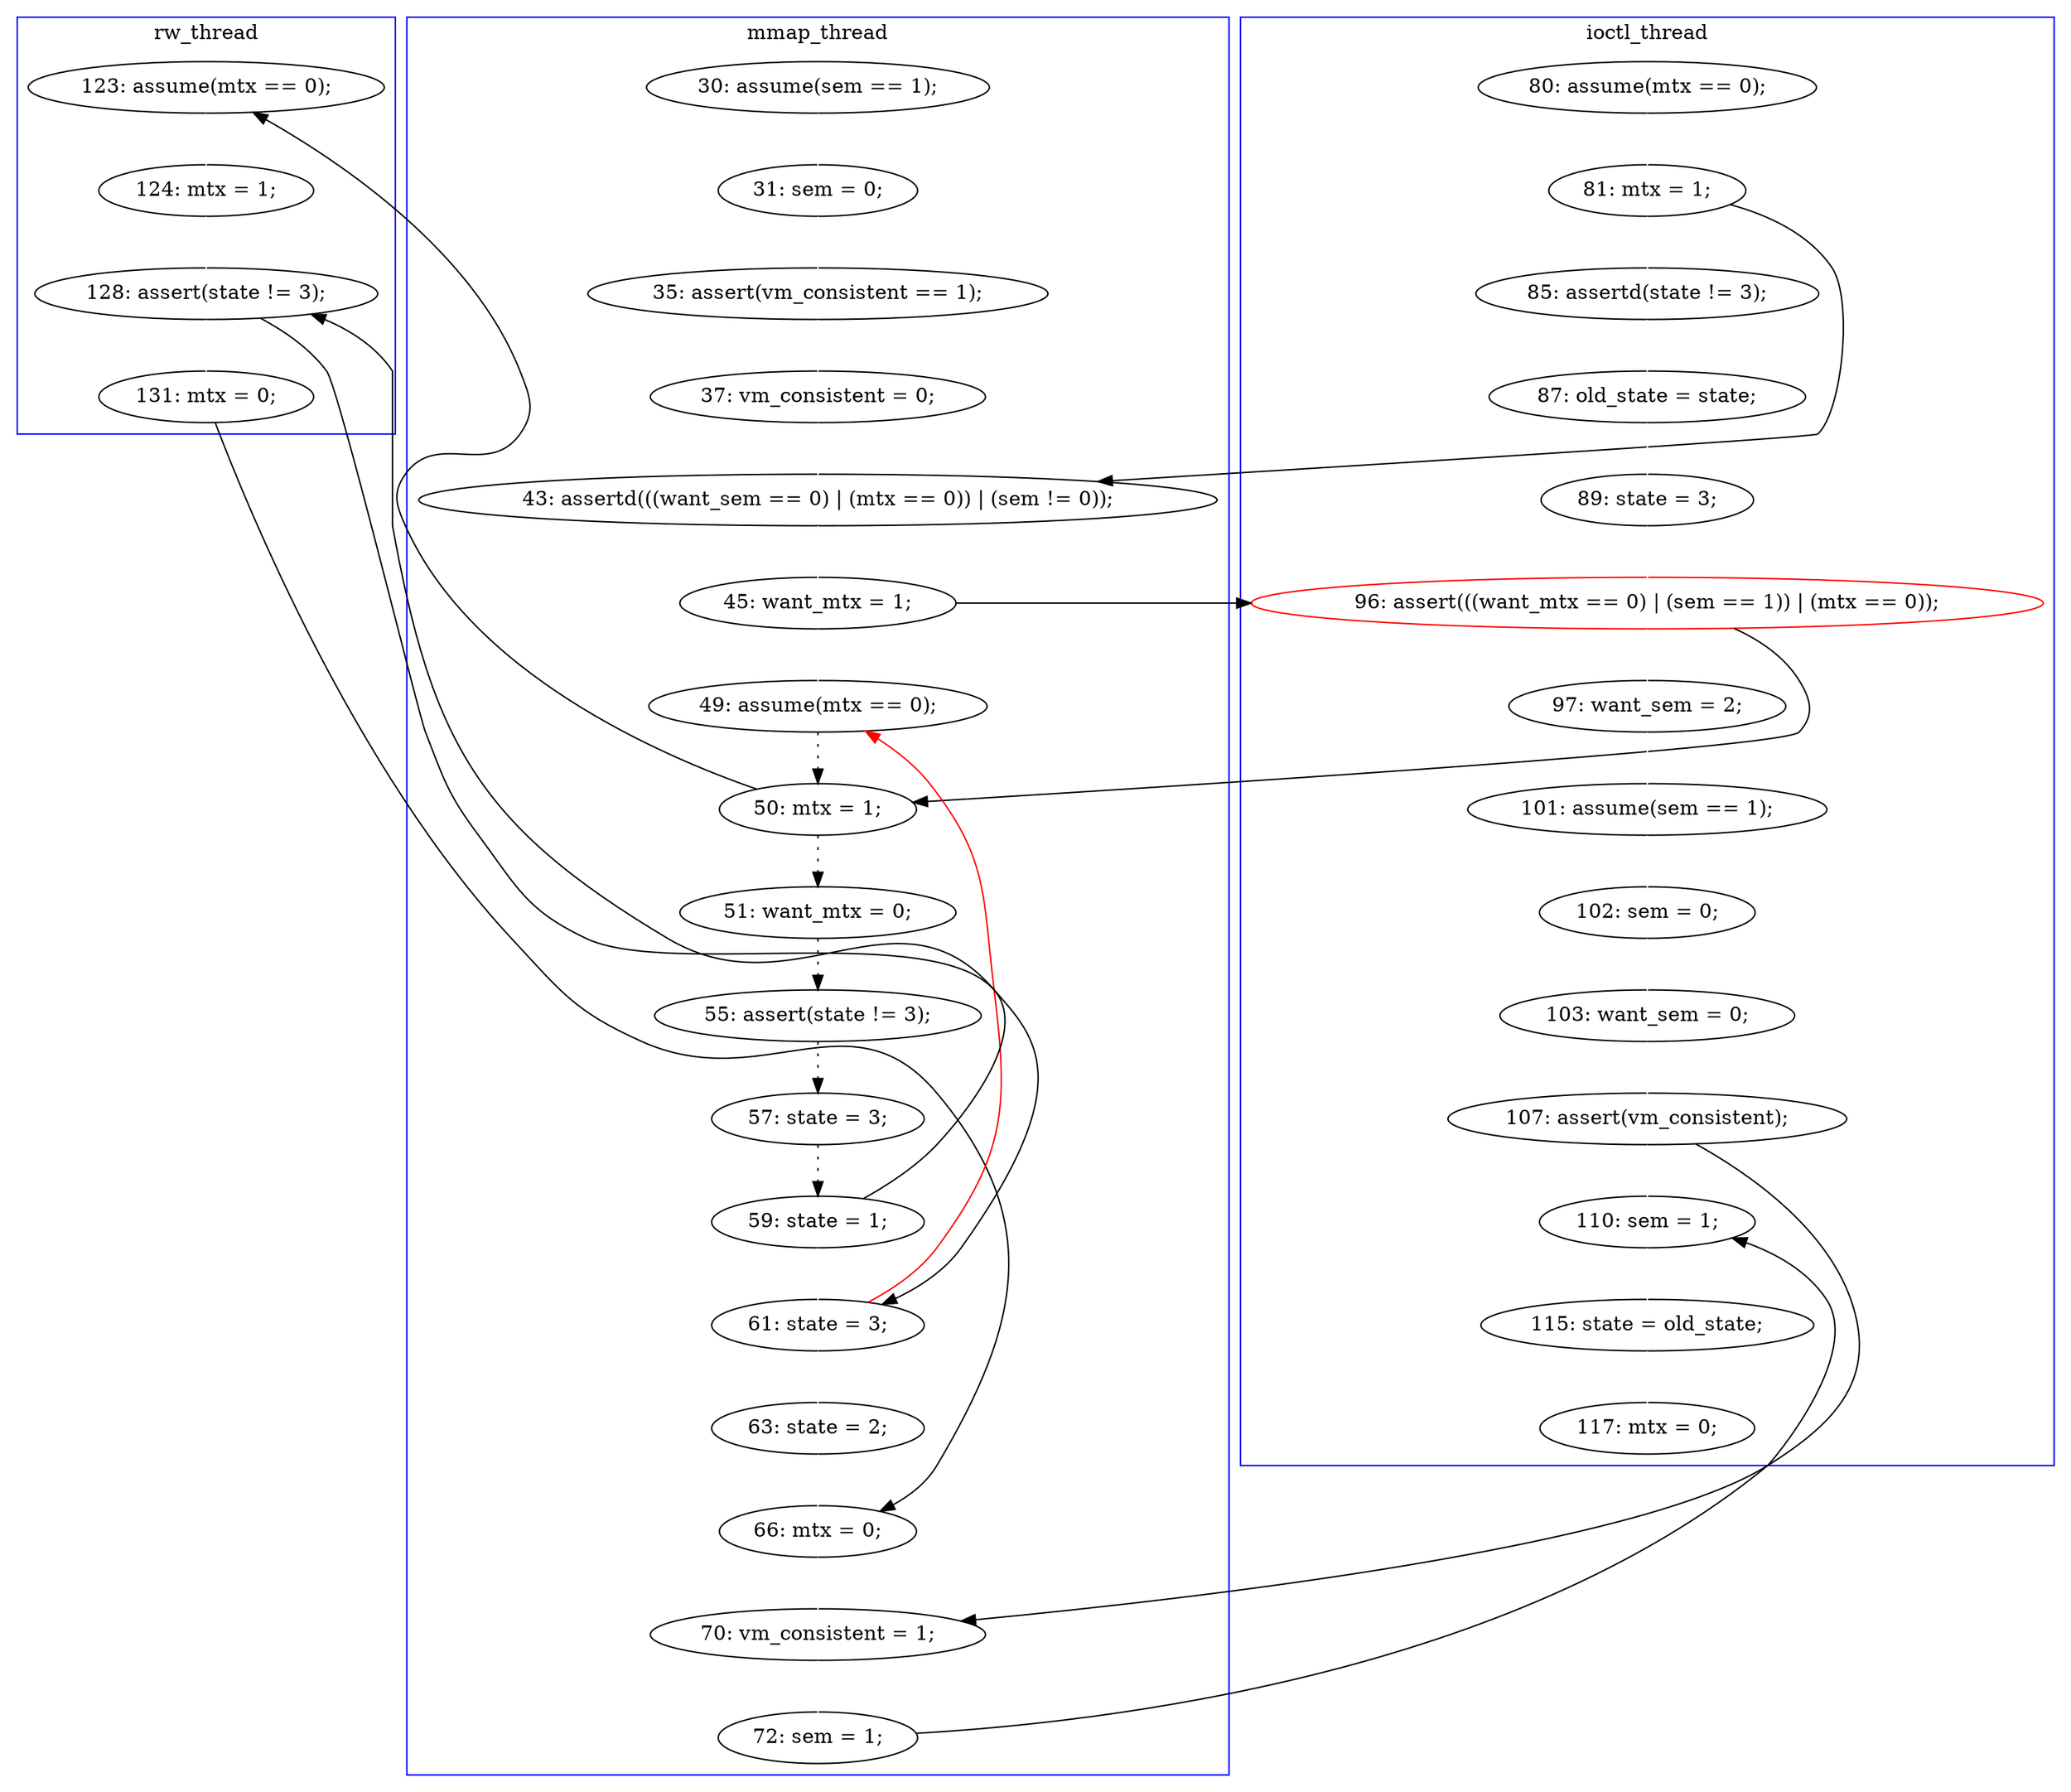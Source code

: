 digraph Counterexample {
	43 -> 45 [color = white, style = solid]
	36 -> 45 [color = black, style = solid, constraint = false]
	48 -> 53 [color = black, style = solid, constraint = false]
	16 -> 18 [color = white, style = solid]
	18 -> 19 [color = white, style = solid]
	54 -> 56 [color = white, style = solid]
	40 -> 44 [color = white, style = solid]
	26 -> 28 [color = black, style = solid, constraint = false]
	26 -> 37 [color = white, style = solid]
	24 -> 26 [color = white, style = solid]
	23 -> 27 [color = white, style = solid]
	35 -> 42 [color = black, style = solid, constraint = false]
	44 -> 47 [color = black, style = solid, constraint = false]
	14 -> 22 [color = black, style = solid, constraint = false]
	42 -> 43 [color = white, style = solid]
	45 -> 47 [color = white, style = solid]
	34 -> 35 [color = black, style = solid, constraint = false]
	30 -> 31 [color = black, style = dotted]
	35 -> 36 [color = white, style = solid]
	37 -> 38 [color = white, style = solid]
	13 -> 14 [color = white, style = solid]
	38 -> 39 [color = white, style = solid]
	42 -> 27 [color = red, style = solid, constraint = false]
	20 -> 21 [color = white, style = solid]
	27 -> 28 [color = black, style = dotted]
	23 -> 26 [color = black, style = solid, constraint = false]
	31 -> 34 [color = black, style = dotted]
	33 -> 35 [color = white, style = solid]
	44 -> 53 [color = white, style = solid]
	22 -> 23 [color = white, style = solid]
	21 -> 24 [color = white, style = solid]
	28 -> 29 [color = black, style = dotted]
	19 -> 22 [color = white, style = solid]
	14 -> 20 [color = white, style = solid]
	28 -> 32 [color = black, style = solid, constraint = false]
	15 -> 16 [color = white, style = solid]
	32 -> 33 [color = white, style = solid]
	53 -> 54 [color = white, style = solid]
	39 -> 40 [color = white, style = solid]
	47 -> 48 [color = white, style = solid]
	34 -> 42 [color = white, style = solid]
	29 -> 30 [color = black, style = dotted]
	subgraph cluster2 {
		label = ioctl_thread
		color = blue
		37  [label = "97: want_sem = 2;"]
		40  [label = "103: want_sem = 0;"]
		53  [label = "110: sem = 1;"]
		21  [label = "87: old_state = state;"]
		20  [label = "85: assertd(state != 3);"]
		26  [label = "96: assert(((want_mtx == 0) | (sem == 1)) | (mtx == 0));", color = red]
		54  [label = "115: state = old_state;"]
		14  [label = "81: mtx = 1;"]
		24  [label = "89: state = 3;"]
		13  [label = "80: assume(mtx == 0);"]
		44  [label = "107: assert(vm_consistent);"]
		38  [label = "101: assume(sem == 1);"]
		56  [label = "117: mtx = 0;"]
		39  [label = "102: sem = 0;"]
	}
	subgraph cluster3 {
		label = rw_thread
		color = blue
		32  [label = "123: assume(mtx == 0);"]
		33  [label = "124: mtx = 1;"]
		36  [label = "131: mtx = 0;"]
		35  [label = "128: assert(state != 3);"]
	}
	subgraph cluster1 {
		label = mmap_thread
		color = blue
		16  [label = "31: sem = 0;"]
		19  [label = "37: vm_consistent = 0;"]
		15  [label = "30: assume(sem == 1);"]
		47  [label = "70: vm_consistent = 1;"]
		23  [label = "45: want_mtx = 1;"]
		48  [label = "72: sem = 1;"]
		31  [label = "57: state = 3;"]
		30  [label = "55: assert(state != 3);"]
		27  [label = "49: assume(mtx == 0);"]
		42  [label = "61: state = 3;"]
		22  [label = "43: assertd(((want_sem == 0) | (mtx == 0)) | (sem != 0));"]
		29  [label = "51: want_mtx = 0;"]
		34  [label = "59: state = 1;"]
		43  [label = "63: state = 2;"]
		28  [label = "50: mtx = 1;"]
		45  [label = "66: mtx = 0;"]
		18  [label = "35: assert(vm_consistent == 1);"]
	}
}